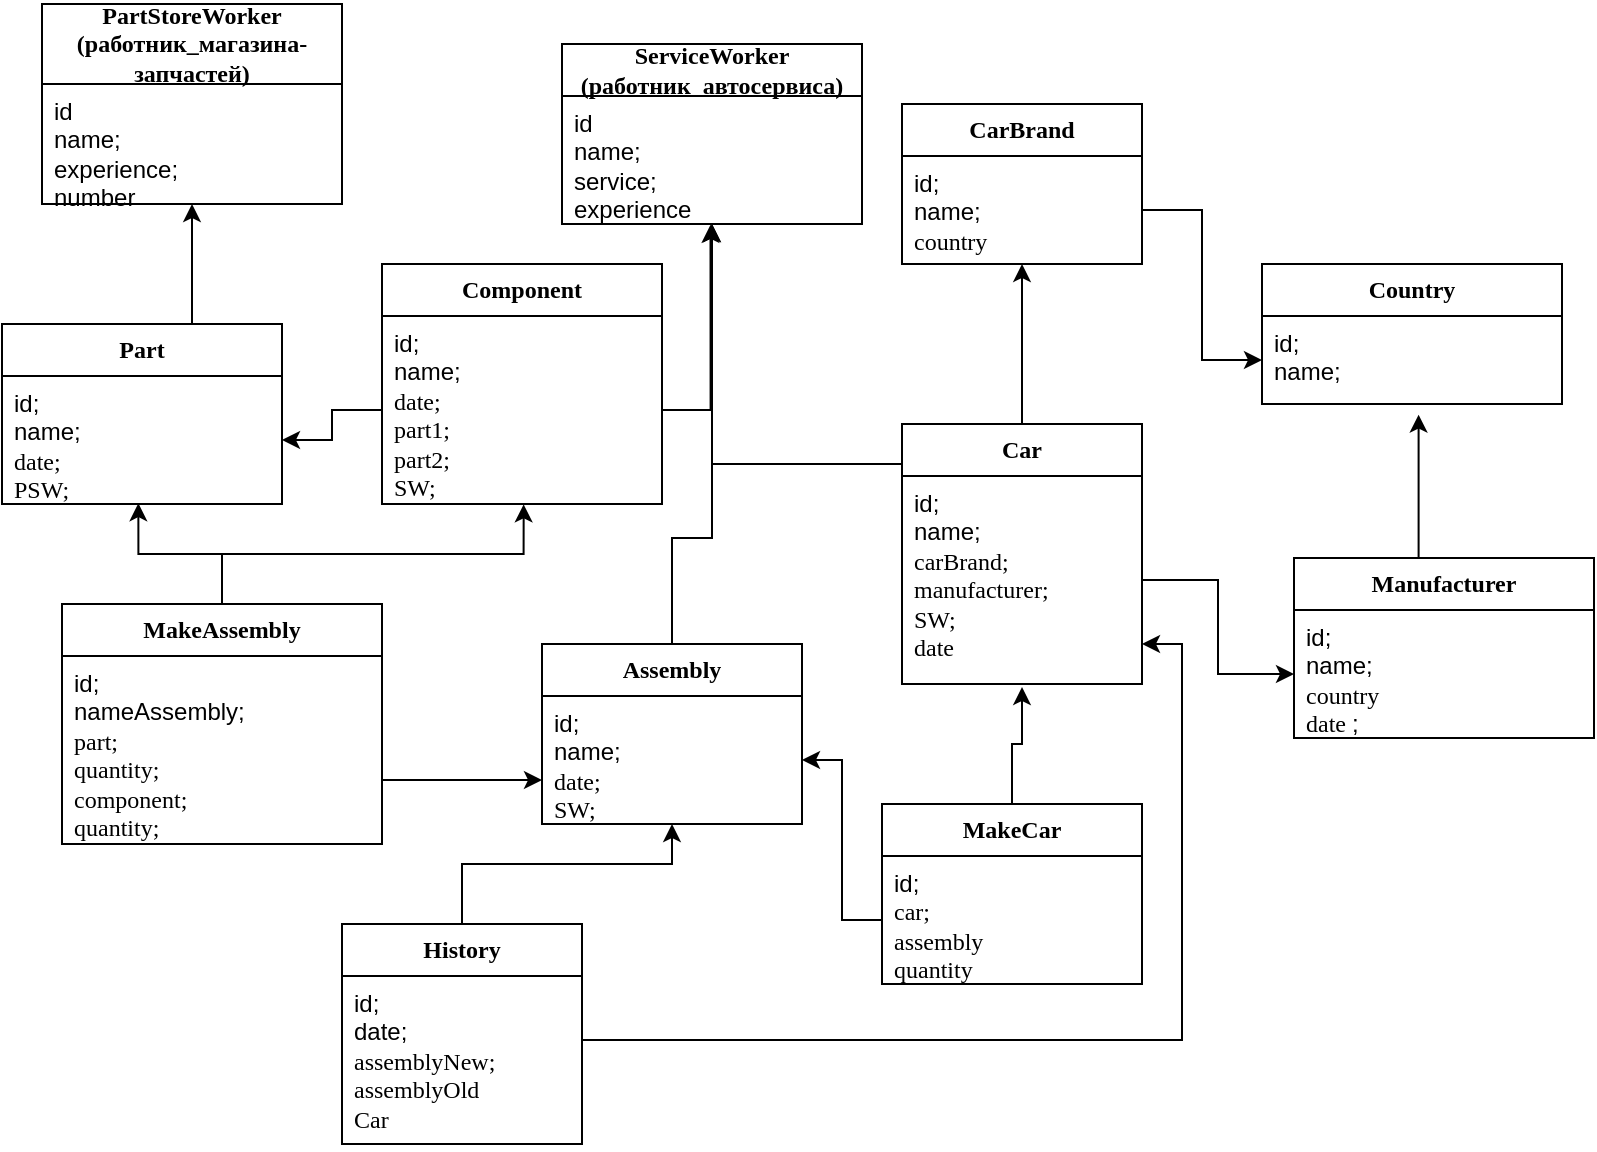 <mxfile version="13.9.9" type="device"><diagram name="Страница — 1" id="Quc_e2RFCN8F1o5YhnRg"><mxGraphModel dx="910" dy="412" grid="1" gridSize="10" guides="1" tooltips="1" connect="1" arrows="1" fold="1" page="1" pageScale="1" pageWidth="827" pageHeight="1169" math="0" shadow="0"><root><mxCell id="0"/><mxCell id="1" parent="0"/><mxCell id="G_JCvUH-RgyqWUhUpPqh-30" style="edgeStyle=orthogonalEdgeStyle;rounded=0;orthogonalLoop=1;jettySize=auto;html=1;exitX=0.5;exitY=0;exitDx=0;exitDy=0;entryX=0.5;entryY=1;entryDx=0;entryDy=0;" parent="1" source="bnBB34JT-k37lyJ-cgn0-1" target="G_JCvUH-RgyqWUhUpPqh-3" edge="1"><mxGeometry relative="1" as="geometry"><Array as="points"><mxPoint x="115" y="480"/></Array></mxGeometry></mxCell><mxCell id="bnBB34JT-k37lyJ-cgn0-1" value="&lt;b&gt;&lt;span style=&quot;line-height: 106% ; font-family: &amp;#34;times new roman&amp;#34; , serif&quot;&gt;&lt;font style=&quot;font-size: 12px&quot;&gt;Part&lt;/font&gt;&lt;/span&gt;&lt;/b&gt;" style="swimlane;fontStyle=0;childLayout=stackLayout;horizontal=1;startSize=26;fillColor=none;horizontalStack=0;resizeParent=1;resizeParentMax=0;resizeLast=0;collapsible=1;marginBottom=0;whiteSpace=wrap;html=1;" parent="1" vertex="1"><mxGeometry x="20" y="480" width="140" height="90" as="geometry"/></mxCell><mxCell id="bnBB34JT-k37lyJ-cgn0-3" value="&lt;font&gt;&lt;font&gt;&lt;font style=&quot;font-size: 12px&quot;&gt;id;&lt;br&gt;name;&lt;br&gt;&lt;/font&gt;&lt;/font&gt;&lt;span style=&quot;line-height: 106% ; font-family: &amp;#34;times new roman&amp;#34; , serif&quot;&gt;date;&lt;br&gt;PSW;&lt;br&gt;&lt;/span&gt;&lt;/font&gt;" style="text;strokeColor=none;fillColor=none;align=left;verticalAlign=top;spacingLeft=4;spacingRight=4;overflow=hidden;rotatable=0;points=[[0,0.5],[1,0.5]];portConstraint=eastwest;whiteSpace=wrap;html=1;" parent="bnBB34JT-k37lyJ-cgn0-1" vertex="1"><mxGeometry y="26" width="140" height="64" as="geometry"/></mxCell><mxCell id="bnBB34JT-k37lyJ-cgn0-5" value="&lt;b&gt;&lt;span style=&quot;line-height: 106% ; font-family: &amp;#34;times new roman&amp;#34; , serif&quot;&gt;&lt;font style=&quot;font-size: 12px&quot;&gt;ServiceWorker&lt;br&gt;(работник_автосервиса)&lt;br&gt;&lt;/font&gt;&lt;/span&gt;&lt;/b&gt;" style="swimlane;fontStyle=0;childLayout=stackLayout;horizontal=1;startSize=26;fillColor=none;horizontalStack=0;resizeParent=1;resizeParentMax=0;resizeLast=0;collapsible=1;marginBottom=0;whiteSpace=wrap;html=1;" parent="1" vertex="1"><mxGeometry x="300" y="340" width="150" height="90" as="geometry"/></mxCell><mxCell id="bnBB34JT-k37lyJ-cgn0-6" value="id&lt;br&gt;name;&lt;br&gt;service;&lt;br&gt;experience" style="text;strokeColor=none;fillColor=none;align=left;verticalAlign=top;spacingLeft=4;spacingRight=4;overflow=hidden;rotatable=0;points=[[0,0.5],[1,0.5]];portConstraint=eastwest;whiteSpace=wrap;html=1;" parent="bnBB34JT-k37lyJ-cgn0-5" vertex="1"><mxGeometry y="26" width="150" height="64" as="geometry"/></mxCell><mxCell id="3TPIFaQt0hGigsYMZb2y-10" value="&lt;b&gt;&lt;span style=&quot;line-height: 106% ; font-family: &amp;#34;times new roman&amp;#34; , serif&quot;&gt;&lt;font style=&quot;font-size: 12px&quot;&gt;Country&lt;/font&gt;&lt;/span&gt;&lt;/b&gt;" style="swimlane;fontStyle=0;childLayout=stackLayout;horizontal=1;startSize=26;fillColor=none;horizontalStack=0;resizeParent=1;resizeParentMax=0;resizeLast=0;collapsible=1;marginBottom=0;whiteSpace=wrap;html=1;" parent="1" vertex="1"><mxGeometry x="650" y="450" width="150" height="70" as="geometry"/></mxCell><mxCell id="3TPIFaQt0hGigsYMZb2y-11" value="id;&lt;br&gt;name;" style="text;strokeColor=none;fillColor=none;align=left;verticalAlign=top;spacingLeft=4;spacingRight=4;overflow=hidden;rotatable=0;points=[[0,0.5],[1,0.5]];portConstraint=eastwest;whiteSpace=wrap;html=1;" parent="3TPIFaQt0hGigsYMZb2y-10" vertex="1"><mxGeometry y="26" width="150" height="44" as="geometry"/></mxCell><mxCell id="G_JCvUH-RgyqWUhUpPqh-19" style="edgeStyle=orthogonalEdgeStyle;rounded=0;orthogonalLoop=1;jettySize=auto;html=1;exitX=0.5;exitY=0;exitDx=0;exitDy=0;entryX=0.522;entryY=1.121;entryDx=0;entryDy=0;entryPerimeter=0;" parent="1" source="3TPIFaQt0hGigsYMZb2y-12" target="3TPIFaQt0hGigsYMZb2y-11" edge="1"><mxGeometry relative="1" as="geometry"><Array as="points"><mxPoint x="728" y="597"/></Array></mxGeometry></mxCell><mxCell id="3TPIFaQt0hGigsYMZb2y-12" value="&lt;b&gt;&lt;span style=&quot;line-height: 106% ; font-family: &amp;#34;times new roman&amp;#34; , serif&quot;&gt;&lt;font style=&quot;font-size: 12px&quot;&gt;Manufacturer&lt;/font&gt;&lt;/span&gt;&lt;/b&gt;" style="swimlane;fontStyle=0;childLayout=stackLayout;horizontal=1;startSize=26;fillColor=none;horizontalStack=0;resizeParent=1;resizeParentMax=0;resizeLast=0;collapsible=1;marginBottom=0;whiteSpace=wrap;html=1;" parent="1" vertex="1"><mxGeometry x="666" y="597" width="150" height="90" as="geometry"/></mxCell><mxCell id="3TPIFaQt0hGigsYMZb2y-13" value="id;&lt;br&gt;name;&lt;br&gt;&lt;font style=&quot;font-size: 12px&quot;&gt;&lt;span style=&quot;line-height: 106% ; font-family: &amp;#34;times new roman&amp;#34; , serif&quot;&gt;country&amp;nbsp;&lt;/span&gt;&lt;br&gt;&lt;span style=&quot;line-height: 106% ; font-family: &amp;#34;times new roman&amp;#34; , serif&quot;&gt;date&amp;nbsp;&lt;/span&gt;;&lt;/font&gt;" style="text;strokeColor=none;fillColor=none;align=left;verticalAlign=top;spacingLeft=4;spacingRight=4;overflow=hidden;rotatable=0;points=[[0,0.5],[1,0.5]];portConstraint=eastwest;whiteSpace=wrap;html=1;" parent="3TPIFaQt0hGigsYMZb2y-12" vertex="1"><mxGeometry y="26" width="150" height="64" as="geometry"/></mxCell><mxCell id="G_JCvUH-RgyqWUhUpPqh-23" style="edgeStyle=orthogonalEdgeStyle;rounded=0;orthogonalLoop=1;jettySize=auto;html=1;exitX=0.5;exitY=0;exitDx=0;exitDy=0;entryX=0.5;entryY=1;entryDx=0;entryDy=0;" parent="1" source="3TPIFaQt0hGigsYMZb2y-15" target="G_JCvUH-RgyqWUhUpPqh-5" edge="1"><mxGeometry relative="1" as="geometry"/></mxCell><mxCell id="3TPIFaQt0hGigsYMZb2y-15" value="&lt;b&gt;&lt;span style=&quot;line-height: 106% ; font-family: &amp;#34;times new roman&amp;#34; , serif&quot;&gt;&lt;font style=&quot;font-size: 12px&quot;&gt;Car&lt;/font&gt;&lt;/span&gt;&lt;/b&gt;" style="swimlane;fontStyle=0;childLayout=stackLayout;horizontal=1;startSize=26;fillColor=none;horizontalStack=0;resizeParent=1;resizeParentMax=0;resizeLast=0;collapsible=1;marginBottom=0;whiteSpace=wrap;html=1;" parent="1" vertex="1"><mxGeometry x="470" y="530" width="120" height="130" as="geometry"/></mxCell><mxCell id="3TPIFaQt0hGigsYMZb2y-16" value="id;&lt;br&gt;name;&lt;br&gt;&lt;font&gt;&lt;font style=&quot;font-size: 12px&quot;&gt;&lt;span style=&quot;line-height: 106% ; font-family: &amp;#34;times new roman&amp;#34; , serif&quot;&gt;carBrand;&lt;/span&gt;&lt;/font&gt;&lt;span style=&quot;line-height: 106% ; font-family: &amp;#34;times new roman&amp;#34; , serif&quot;&gt;&lt;font style=&quot;font-size: 12px&quot;&gt;&lt;br&gt;&lt;span style=&quot;line-height: 106%&quot;&gt;manufacturer;&lt;br&gt;&lt;/span&gt;&lt;/font&gt;SW;&lt;br&gt;date&lt;br&gt;&lt;/span&gt;&lt;/font&gt;" style="text;strokeColor=none;fillColor=none;align=left;verticalAlign=top;spacingLeft=4;spacingRight=4;overflow=hidden;rotatable=0;points=[[0,0.5],[1,0.5]];portConstraint=eastwest;whiteSpace=wrap;html=1;" parent="3TPIFaQt0hGigsYMZb2y-15" vertex="1"><mxGeometry y="26" width="120" height="104" as="geometry"/></mxCell><mxCell id="G_JCvUH-RgyqWUhUpPqh-3" value="&lt;font face=&quot;times new roman, serif&quot;&gt;&lt;b&gt;PartStoreWorker&lt;br&gt;(работник_магазина-запчастей)&lt;br&gt;&lt;/b&gt;&lt;/font&gt;" style="swimlane;fontStyle=0;childLayout=stackLayout;horizontal=1;startSize=40;fillColor=none;horizontalStack=0;resizeParent=1;resizeParentMax=0;resizeLast=0;collapsible=1;marginBottom=0;whiteSpace=wrap;html=1;" parent="1" vertex="1"><mxGeometry x="40" y="320" width="150" height="100" as="geometry"/></mxCell><mxCell id="G_JCvUH-RgyqWUhUpPqh-4" value="id&lt;br&gt;name;&lt;br&gt;experience;&lt;br&gt;number" style="text;strokeColor=none;fillColor=none;align=left;verticalAlign=top;spacingLeft=4;spacingRight=4;overflow=hidden;rotatable=0;points=[[0,0.5],[1,0.5]];portConstraint=eastwest;whiteSpace=wrap;html=1;" parent="G_JCvUH-RgyqWUhUpPqh-3" vertex="1"><mxGeometry y="40" width="150" height="60" as="geometry"/></mxCell><mxCell id="G_JCvUH-RgyqWUhUpPqh-5" value="&lt;b&gt;&lt;span style=&quot;line-height: 106% ; font-family: &amp;#34;times new roman&amp;#34; , serif&quot;&gt;&lt;font style=&quot;font-size: 12px&quot;&gt;CarBrand&lt;/font&gt;&lt;/span&gt;&lt;/b&gt;" style="swimlane;fontStyle=0;childLayout=stackLayout;horizontal=1;startSize=26;fillColor=none;horizontalStack=0;resizeParent=1;resizeParentMax=0;resizeLast=0;collapsible=1;marginBottom=0;whiteSpace=wrap;html=1;" parent="1" vertex="1"><mxGeometry x="470" y="370" width="120" height="80" as="geometry"/></mxCell><mxCell id="G_JCvUH-RgyqWUhUpPqh-6" value="id;&lt;br&gt;name;&lt;br&gt;&lt;font&gt;&lt;span style=&quot;line-height: 106% ; font-family: &amp;#34;times new roman&amp;#34; , serif&quot;&gt;country&lt;br&gt;&lt;/span&gt;&lt;/font&gt;" style="text;strokeColor=none;fillColor=none;align=left;verticalAlign=top;spacingLeft=4;spacingRight=4;overflow=hidden;rotatable=0;points=[[0,0.5],[1,0.5]];portConstraint=eastwest;whiteSpace=wrap;html=1;" parent="G_JCvUH-RgyqWUhUpPqh-5" vertex="1"><mxGeometry y="26" width="120" height="54" as="geometry"/></mxCell><mxCell id="G_JCvUH-RgyqWUhUpPqh-7" value="&lt;b&gt;&lt;span style=&quot;line-height: 106% ; font-family: &amp;#34;times new roman&amp;#34; , serif&quot;&gt;&lt;font style=&quot;font-size: 12px&quot;&gt;Component&lt;/font&gt;&lt;/span&gt;&lt;/b&gt;" style="swimlane;fontStyle=0;childLayout=stackLayout;horizontal=1;startSize=26;fillColor=none;horizontalStack=0;resizeParent=1;resizeParentMax=0;resizeLast=0;collapsible=1;marginBottom=0;whiteSpace=wrap;html=1;" parent="1" vertex="1"><mxGeometry x="210" y="450" width="140" height="120" as="geometry"/></mxCell><mxCell id="G_JCvUH-RgyqWUhUpPqh-8" value="&lt;font&gt;&lt;font&gt;&lt;font style=&quot;font-size: 12px&quot;&gt;id;&lt;br&gt;name;&lt;br&gt;&lt;/font&gt;&lt;/font&gt;&lt;span style=&quot;line-height: 106% ; font-family: &amp;#34;times new roman&amp;#34; , serif&quot;&gt;date;&lt;br&gt;part1;&lt;br&gt;part2;&lt;br&gt;SW;&lt;br&gt;&lt;/span&gt;&lt;/font&gt;" style="text;strokeColor=none;fillColor=none;align=left;verticalAlign=top;spacingLeft=4;spacingRight=4;overflow=hidden;rotatable=0;points=[[0,0.5],[1,0.5]];portConstraint=eastwest;whiteSpace=wrap;html=1;" parent="G_JCvUH-RgyqWUhUpPqh-7" vertex="1"><mxGeometry y="26" width="140" height="94" as="geometry"/></mxCell><mxCell id="G_JCvUH-RgyqWUhUpPqh-32" style="edgeStyle=orthogonalEdgeStyle;rounded=0;orthogonalLoop=1;jettySize=auto;html=1;exitX=0.5;exitY=0;exitDx=0;exitDy=0;entryX=0.5;entryY=1;entryDx=0;entryDy=0;" parent="1" source="G_JCvUH-RgyqWUhUpPqh-9" target="bnBB34JT-k37lyJ-cgn0-5" edge="1"><mxGeometry relative="1" as="geometry"><Array as="points"><mxPoint x="355" y="587"/><mxPoint x="375" y="587"/></Array></mxGeometry></mxCell><mxCell id="G_JCvUH-RgyqWUhUpPqh-9" value="&lt;b&gt;&lt;span style=&quot;line-height: 106% ; font-family: &amp;#34;times new roman&amp;#34; , serif&quot;&gt;&lt;font style=&quot;font-size: 12px&quot;&gt;Assembly&lt;/font&gt;&lt;/span&gt;&lt;/b&gt;" style="swimlane;fontStyle=0;childLayout=stackLayout;horizontal=1;startSize=26;fillColor=none;horizontalStack=0;resizeParent=1;resizeParentMax=0;resizeLast=0;collapsible=1;marginBottom=0;whiteSpace=wrap;html=1;" parent="1" vertex="1"><mxGeometry x="290" y="640" width="130" height="90" as="geometry"/></mxCell><mxCell id="G_JCvUH-RgyqWUhUpPqh-10" value="&lt;font&gt;&lt;font&gt;&lt;font style=&quot;font-size: 12px&quot;&gt;id;&lt;br&gt;name;&lt;br&gt;&lt;/font&gt;&lt;/font&gt;&lt;span style=&quot;line-height: 106% ; font-family: &amp;#34;times new roman&amp;#34; , serif&quot;&gt;date;&lt;br&gt;SW;&lt;br&gt;&lt;/span&gt;&lt;/font&gt;" style="text;strokeColor=none;fillColor=none;align=left;verticalAlign=top;spacingLeft=4;spacingRight=4;overflow=hidden;rotatable=0;points=[[0,0.5],[1,0.5]];portConstraint=eastwest;whiteSpace=wrap;html=1;" parent="G_JCvUH-RgyqWUhUpPqh-9" vertex="1"><mxGeometry y="26" width="130" height="64" as="geometry"/></mxCell><mxCell id="G_JCvUH-RgyqWUhUpPqh-28" style="edgeStyle=orthogonalEdgeStyle;rounded=0;orthogonalLoop=1;jettySize=auto;html=1;exitX=0.5;exitY=0;exitDx=0;exitDy=0;entryX=0.487;entryY=0.994;entryDx=0;entryDy=0;entryPerimeter=0;" parent="1" source="G_JCvUH-RgyqWUhUpPqh-11" target="bnBB34JT-k37lyJ-cgn0-3" edge="1"><mxGeometry relative="1" as="geometry"/></mxCell><mxCell id="G_JCvUH-RgyqWUhUpPqh-29" style="edgeStyle=orthogonalEdgeStyle;rounded=0;orthogonalLoop=1;jettySize=auto;html=1;exitX=0.5;exitY=0;exitDx=0;exitDy=0;entryX=0.506;entryY=1.002;entryDx=0;entryDy=0;entryPerimeter=0;" parent="1" source="G_JCvUH-RgyqWUhUpPqh-11" target="G_JCvUH-RgyqWUhUpPqh-8" edge="1"><mxGeometry relative="1" as="geometry"><Array as="points"><mxPoint x="130" y="595"/><mxPoint x="281" y="595"/></Array></mxGeometry></mxCell><mxCell id="G_JCvUH-RgyqWUhUpPqh-11" value="&lt;b&gt;&lt;span style=&quot;line-height: 106% ; font-family: &amp;#34;times new roman&amp;#34; , serif&quot;&gt;&lt;font style=&quot;font-size: 12px&quot;&gt;MakeAssembly&lt;/font&gt;&lt;/span&gt;&lt;/b&gt;" style="swimlane;fontStyle=0;childLayout=stackLayout;horizontal=1;startSize=26;fillColor=none;horizontalStack=0;resizeParent=1;resizeParentMax=0;resizeLast=0;collapsible=1;marginBottom=0;whiteSpace=wrap;html=1;" parent="1" vertex="1"><mxGeometry x="50" y="620" width="160" height="120" as="geometry"/></mxCell><mxCell id="G_JCvUH-RgyqWUhUpPqh-12" value="&lt;font&gt;&lt;font&gt;&lt;font style=&quot;font-size: 12px&quot;&gt;id;&lt;br&gt;nameAssembly;&lt;br&gt;&lt;/font&gt;&lt;/font&gt;&lt;span style=&quot;line-height: 106% ; font-family: &amp;#34;times new roman&amp;#34; , serif&quot;&gt;part;&lt;br&gt;quantity;&lt;br&gt;component;&lt;br&gt;quantity;&lt;br&gt;&lt;br&gt;&lt;/span&gt;&lt;/font&gt;" style="text;strokeColor=none;fillColor=none;align=left;verticalAlign=top;spacingLeft=4;spacingRight=4;overflow=hidden;rotatable=0;points=[[0,0.5],[1,0.5]];portConstraint=eastwest;whiteSpace=wrap;html=1;" parent="G_JCvUH-RgyqWUhUpPqh-11" vertex="1"><mxGeometry y="26" width="160" height="94" as="geometry"/></mxCell><mxCell id="G_JCvUH-RgyqWUhUpPqh-26" style="edgeStyle=orthogonalEdgeStyle;rounded=0;orthogonalLoop=1;jettySize=auto;html=1;exitX=0.5;exitY=0;exitDx=0;exitDy=0;" parent="1" source="G_JCvUH-RgyqWUhUpPqh-13" target="G_JCvUH-RgyqWUhUpPqh-10" edge="1"><mxGeometry relative="1" as="geometry"><mxPoint x="340" y="710" as="targetPoint"/><Array as="points"><mxPoint x="250" y="750"/><mxPoint x="355" y="750"/></Array></mxGeometry></mxCell><mxCell id="G_JCvUH-RgyqWUhUpPqh-13" value="&lt;b&gt;&lt;span style=&quot;line-height: 106% ; font-family: &amp;#34;times new roman&amp;#34; , serif&quot;&gt;&lt;font style=&quot;font-size: 12px&quot;&gt;History&lt;/font&gt;&lt;/span&gt;&lt;/b&gt;" style="swimlane;fontStyle=0;childLayout=stackLayout;horizontal=1;startSize=26;fillColor=none;horizontalStack=0;resizeParent=1;resizeParentMax=0;resizeLast=0;collapsible=1;marginBottom=0;whiteSpace=wrap;html=1;" parent="1" vertex="1"><mxGeometry x="190" y="780" width="120" height="110" as="geometry"/></mxCell><mxCell id="G_JCvUH-RgyqWUhUpPqh-14" value="id;&lt;br&gt;date;&lt;br&gt;&lt;font&gt;&lt;span style=&quot;line-height: 106% ; font-family: &amp;#34;times new roman&amp;#34; , serif&quot;&gt;assemblyNew;&lt;br&gt;assemblyOld&lt;br&gt;Car&lt;br&gt;&lt;/span&gt;&lt;/font&gt;" style="text;strokeColor=none;fillColor=none;align=left;verticalAlign=top;spacingLeft=4;spacingRight=4;overflow=hidden;rotatable=0;points=[[0,0.5],[1,0.5]];portConstraint=eastwest;whiteSpace=wrap;html=1;" parent="G_JCvUH-RgyqWUhUpPqh-13" vertex="1"><mxGeometry y="26" width="120" height="84" as="geometry"/></mxCell><mxCell id="G_JCvUH-RgyqWUhUpPqh-18" style="edgeStyle=orthogonalEdgeStyle;rounded=0;orthogonalLoop=1;jettySize=auto;html=1;exitX=1;exitY=0.5;exitDx=0;exitDy=0;" parent="1" source="3TPIFaQt0hGigsYMZb2y-16" target="3TPIFaQt0hGigsYMZb2y-13" edge="1"><mxGeometry relative="1" as="geometry"/></mxCell><mxCell id="G_JCvUH-RgyqWUhUpPqh-20" style="edgeStyle=orthogonalEdgeStyle;rounded=0;orthogonalLoop=1;jettySize=auto;html=1;exitX=1;exitY=0.5;exitDx=0;exitDy=0;entryX=0;entryY=0.5;entryDx=0;entryDy=0;" parent="1" source="G_JCvUH-RgyqWUhUpPqh-6" target="3TPIFaQt0hGigsYMZb2y-11" edge="1"><mxGeometry relative="1" as="geometry"/></mxCell><mxCell id="G_JCvUH-RgyqWUhUpPqh-25" style="edgeStyle=orthogonalEdgeStyle;rounded=0;orthogonalLoop=1;jettySize=auto;html=1;exitX=1;exitY=0.5;exitDx=0;exitDy=0;" parent="1" source="G_JCvUH-RgyqWUhUpPqh-12" edge="1"><mxGeometry relative="1" as="geometry"><Array as="points"><mxPoint x="210" y="708"/></Array><mxPoint x="290" y="708" as="targetPoint"/></mxGeometry></mxCell><mxCell id="G_JCvUH-RgyqWUhUpPqh-27" style="edgeStyle=orthogonalEdgeStyle;rounded=0;orthogonalLoop=1;jettySize=auto;html=1;" parent="1" source="G_JCvUH-RgyqWUhUpPqh-14" target="3TPIFaQt0hGigsYMZb2y-16" edge="1"><mxGeometry relative="1" as="geometry"><Array as="points"><mxPoint x="610" y="838"/><mxPoint x="610" y="640"/></Array></mxGeometry></mxCell><mxCell id="G_JCvUH-RgyqWUhUpPqh-33" style="edgeStyle=orthogonalEdgeStyle;rounded=0;orthogonalLoop=1;jettySize=auto;html=1;exitX=0;exitY=0.5;exitDx=0;exitDy=0;entryX=0.5;entryY=1;entryDx=0;entryDy=0;" parent="1" source="3TPIFaQt0hGigsYMZb2y-16" target="bnBB34JT-k37lyJ-cgn0-5" edge="1"><mxGeometry relative="1" as="geometry"><Array as="points"><mxPoint x="470" y="550"/><mxPoint x="375" y="550"/></Array></mxGeometry></mxCell><mxCell id="G_JCvUH-RgyqWUhUpPqh-34" style="edgeStyle=orthogonalEdgeStyle;rounded=0;orthogonalLoop=1;jettySize=auto;html=1;entryX=0.495;entryY=1.006;entryDx=0;entryDy=0;entryPerimeter=0;" parent="1" source="G_JCvUH-RgyqWUhUpPqh-8" target="bnBB34JT-k37lyJ-cgn0-6" edge="1"><mxGeometry relative="1" as="geometry"><mxPoint x="380" y="390" as="targetPoint"/></mxGeometry></mxCell><mxCell id="G_JCvUH-RgyqWUhUpPqh-36" style="edgeStyle=orthogonalEdgeStyle;rounded=0;orthogonalLoop=1;jettySize=auto;html=1;" parent="1" source="G_JCvUH-RgyqWUhUpPqh-8" target="bnBB34JT-k37lyJ-cgn0-3" edge="1"><mxGeometry relative="1" as="geometry"/></mxCell><mxCell id="e9T7j99cUJip32BnIGPP-4" style="edgeStyle=orthogonalEdgeStyle;rounded=0;orthogonalLoop=1;jettySize=auto;html=1;exitX=0.5;exitY=0;exitDx=0;exitDy=0;entryX=0.498;entryY=1.014;entryDx=0;entryDy=0;entryPerimeter=0;" parent="1" source="e9T7j99cUJip32BnIGPP-1" target="3TPIFaQt0hGigsYMZb2y-16" edge="1"><mxGeometry relative="1" as="geometry"><Array as="points"><mxPoint x="525" y="690"/><mxPoint x="530" y="690"/><mxPoint x="530" y="661"/></Array></mxGeometry></mxCell><mxCell id="e9T7j99cUJip32BnIGPP-1" value="&lt;b&gt;&lt;span style=&quot;line-height: 106% ; font-family: &amp;#34;times new roman&amp;#34; , serif&quot;&gt;&lt;font style=&quot;font-size: 12px&quot;&gt;MakeCar&lt;/font&gt;&lt;/span&gt;&lt;/b&gt;" style="swimlane;fontStyle=0;childLayout=stackLayout;horizontal=1;startSize=26;fillColor=none;horizontalStack=0;resizeParent=1;resizeParentMax=0;resizeLast=0;collapsible=1;marginBottom=0;whiteSpace=wrap;html=1;" parent="1" vertex="1"><mxGeometry x="460" y="720" width="130" height="90" as="geometry"/></mxCell><mxCell id="e9T7j99cUJip32BnIGPP-2" value="&lt;font&gt;&lt;font&gt;&lt;font style=&quot;font-size: 12px&quot;&gt;id;&lt;br&gt;&lt;/font&gt;&lt;/font&gt;&lt;span style=&quot;line-height: 106% ; font-family: &amp;#34;times new roman&amp;#34; , serif&quot;&gt;car;&lt;br&gt;assembly&lt;br&gt;quantity&lt;br&gt;&lt;/span&gt;&lt;/font&gt;" style="text;strokeColor=none;fillColor=none;align=left;verticalAlign=top;spacingLeft=4;spacingRight=4;overflow=hidden;rotatable=0;points=[[0,0.5],[1,0.5]];portConstraint=eastwest;whiteSpace=wrap;html=1;" parent="e9T7j99cUJip32BnIGPP-1" vertex="1"><mxGeometry y="26" width="130" height="64" as="geometry"/></mxCell><mxCell id="e9T7j99cUJip32BnIGPP-3" style="edgeStyle=orthogonalEdgeStyle;rounded=0;orthogonalLoop=1;jettySize=auto;html=1;" parent="1" source="e9T7j99cUJip32BnIGPP-2" target="G_JCvUH-RgyqWUhUpPqh-10" edge="1"><mxGeometry relative="1" as="geometry"/></mxCell></root></mxGraphModel></diagram></mxfile>